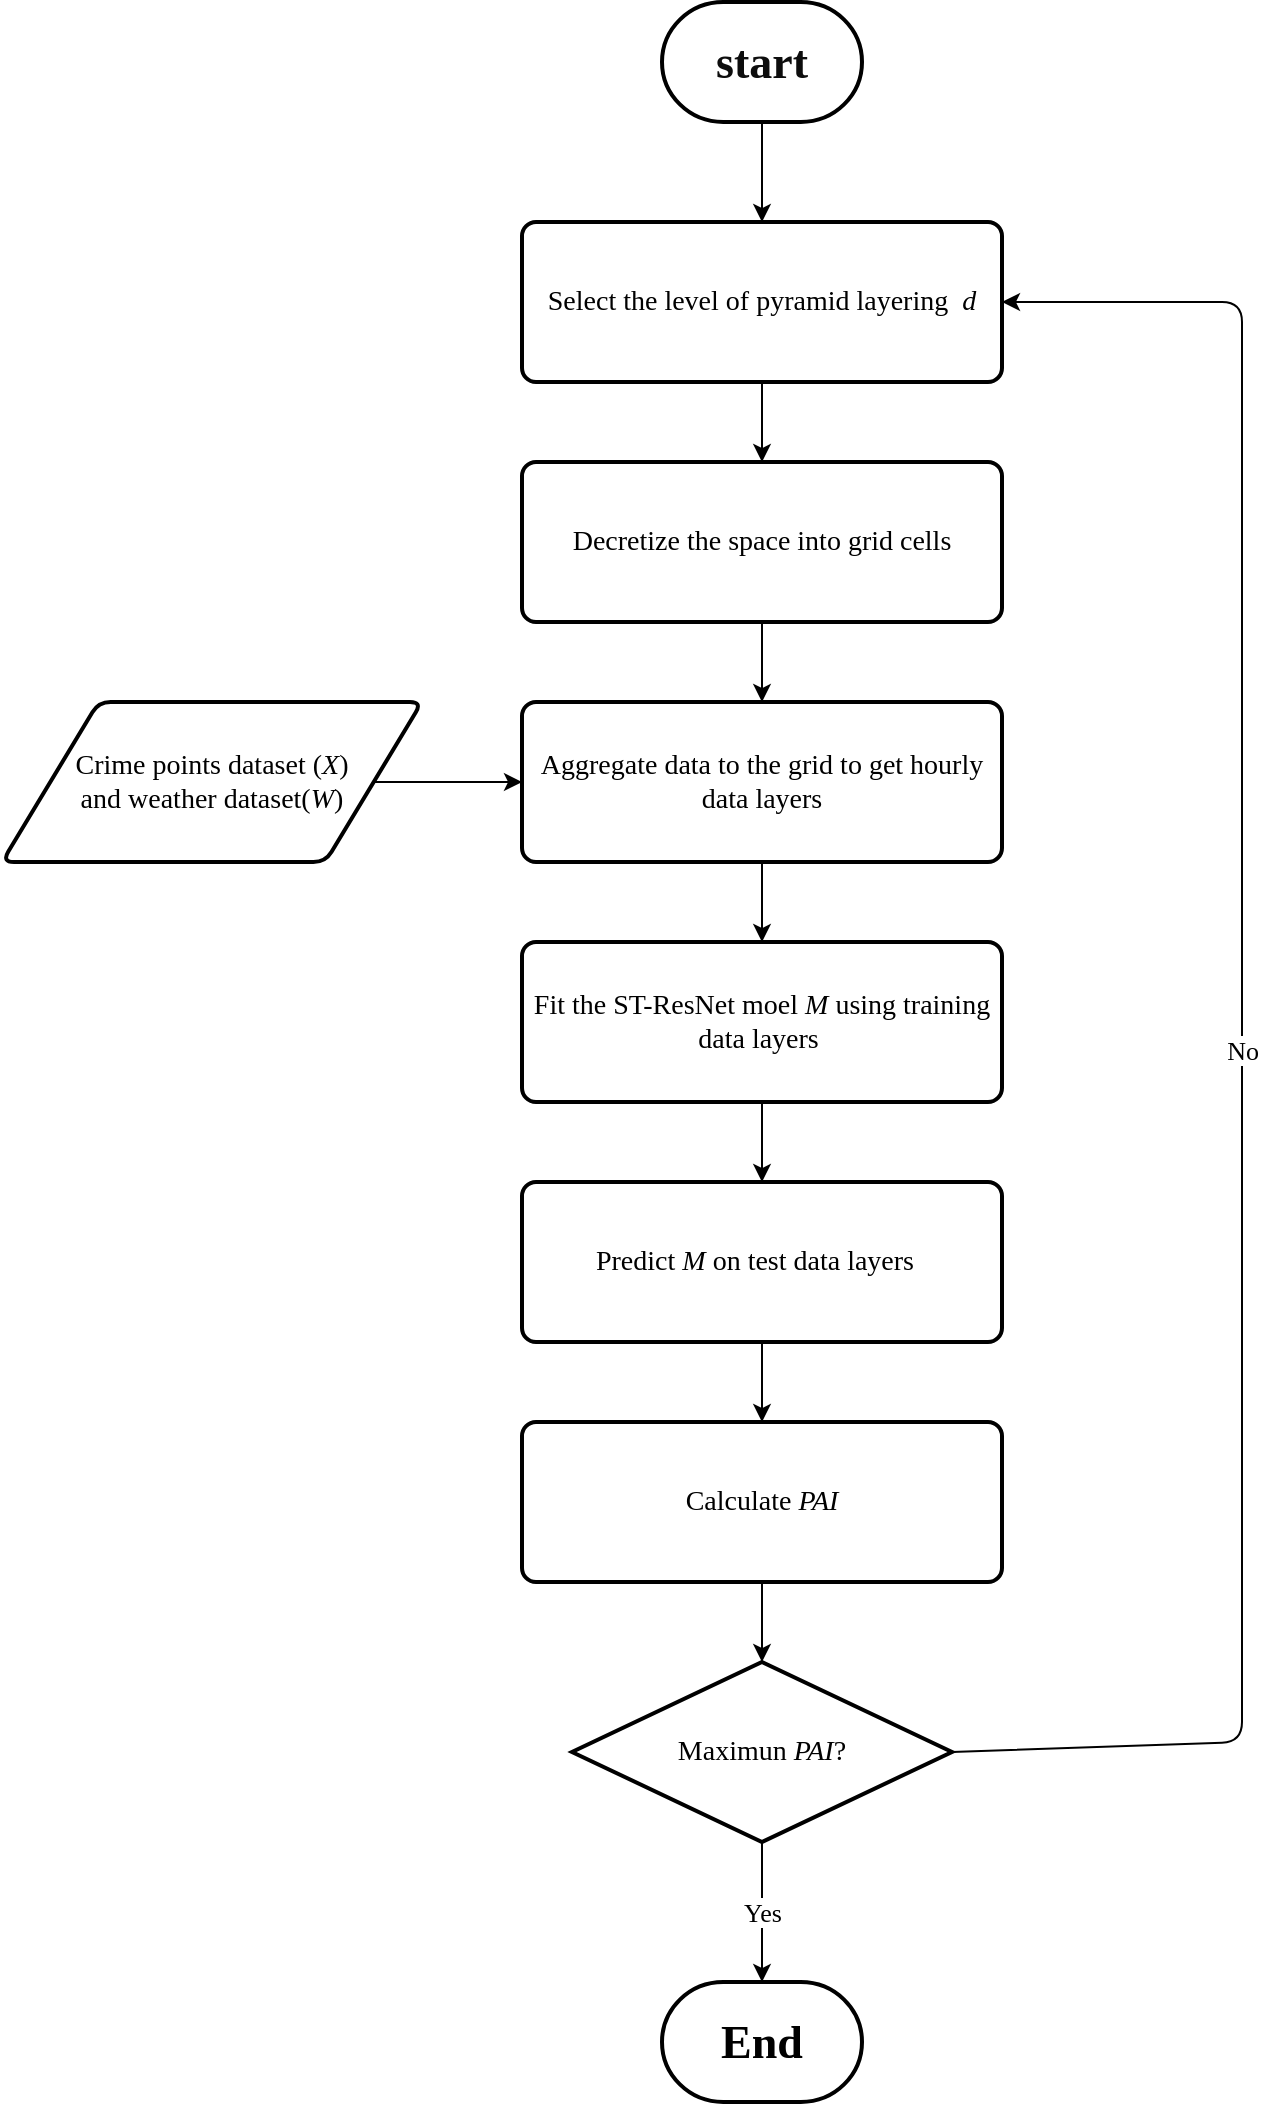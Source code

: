 <mxfile version="14.4.9" type="github">
  <diagram id="C5RBs43oDa-KdzZeNtuy" name="Page-1">
    <mxGraphModel dx="1975" dy="635" grid="1" gridSize="10" guides="1" tooltips="1" connect="1" arrows="1" fold="1" page="1" pageScale="1" pageWidth="827" pageHeight="1169" math="0" shadow="0">
      <root>
        <mxCell id="WIyWlLk6GJQsqaUBKTNV-0" />
        <mxCell id="WIyWlLk6GJQsqaUBKTNV-1" parent="WIyWlLk6GJQsqaUBKTNV-0" />
        <mxCell id="hjN7Fwfowrnle01kFaeb-0" value="start" style="strokeWidth=2;html=1;shape=mxgraph.flowchart.terminator;whiteSpace=wrap;fontSize=23;labelBackgroundColor=none;fontColor=#0D0D0D;fontFamily=Times New Roman;fontStyle=1" vertex="1" parent="WIyWlLk6GJQsqaUBKTNV-1">
          <mxGeometry x="190" y="90" width="100" height="60" as="geometry" />
        </mxCell>
        <mxCell id="hjN7Fwfowrnle01kFaeb-1" value="&lt;font style=&quot;font-size: 14px;&quot;&gt;Select the level of pyramid layering&amp;nbsp; &lt;i style=&quot;font-size: 14px;&quot;&gt;d&lt;/i&gt;&lt;/font&gt;" style="rounded=1;whiteSpace=wrap;html=1;absoluteArcSize=1;arcSize=14;strokeWidth=2;fontFamily=Times New Roman;fontSize=14;" vertex="1" parent="WIyWlLk6GJQsqaUBKTNV-1">
          <mxGeometry x="120" y="200" width="240" height="80" as="geometry" />
        </mxCell>
        <mxCell id="hjN7Fwfowrnle01kFaeb-10" style="edgeStyle=orthogonalEdgeStyle;rounded=0;orthogonalLoop=1;jettySize=auto;html=1;exitX=1;exitY=0.5;exitDx=0;exitDy=0;entryX=0;entryY=0.5;entryDx=0;entryDy=0;fontSize=12;fontFamily=Times New Roman;" edge="1" parent="WIyWlLk6GJQsqaUBKTNV-1" source="hjN7Fwfowrnle01kFaeb-2" target="hjN7Fwfowrnle01kFaeb-4">
          <mxGeometry relative="1" as="geometry" />
        </mxCell>
        <mxCell id="hjN7Fwfowrnle01kFaeb-2" value="Crime points dataset (&lt;i style=&quot;font-size: 14px;&quot;&gt;X&lt;/i&gt;)&lt;br style=&quot;font-size: 14px;&quot;&gt;and weather dataset(&lt;i style=&quot;font-size: 14px;&quot;&gt;W&lt;/i&gt;)" style="shape=parallelogram;html=1;strokeWidth=2;perimeter=parallelogramPerimeter;whiteSpace=wrap;rounded=1;arcSize=12;size=0.23;fontSize=14;fontFamily=Times New Roman;" vertex="1" parent="WIyWlLk6GJQsqaUBKTNV-1">
          <mxGeometry x="-140" y="440" width="210" height="80" as="geometry" />
        </mxCell>
        <mxCell id="hjN7Fwfowrnle01kFaeb-3" value="Decretize the space into grid cells" style="rounded=1;whiteSpace=wrap;html=1;absoluteArcSize=1;arcSize=14;strokeWidth=2;fontSize=14;fontFamily=Times New Roman;" vertex="1" parent="WIyWlLk6GJQsqaUBKTNV-1">
          <mxGeometry x="120" y="320" width="240" height="80" as="geometry" />
        </mxCell>
        <mxCell id="hjN7Fwfowrnle01kFaeb-4" value="Aggregate data to the grid to get hourly data layers" style="rounded=1;whiteSpace=wrap;html=1;absoluteArcSize=1;arcSize=14;strokeWidth=2;fontSize=14;fontFamily=Times New Roman;" vertex="1" parent="WIyWlLk6GJQsqaUBKTNV-1">
          <mxGeometry x="120" y="440" width="240" height="80" as="geometry" />
        </mxCell>
        <mxCell id="hjN7Fwfowrnle01kFaeb-5" value="Fit the ST-ResNet moel &lt;i style=&quot;font-size: 14px;&quot;&gt;M&lt;/i&gt; using training data layers&amp;nbsp;" style="rounded=1;whiteSpace=wrap;html=1;absoluteArcSize=1;arcSize=14;strokeWidth=2;fontSize=14;fontFamily=Times New Roman;" vertex="1" parent="WIyWlLk6GJQsqaUBKTNV-1">
          <mxGeometry x="120" y="560" width="240" height="80" as="geometry" />
        </mxCell>
        <mxCell id="hjN7Fwfowrnle01kFaeb-6" value="Predict &lt;i style=&quot;font-size: 14px;&quot;&gt;M&lt;/i&gt; on test data layers&amp;nbsp;&amp;nbsp;" style="rounded=1;whiteSpace=wrap;html=1;absoluteArcSize=1;arcSize=14;strokeWidth=2;fontSize=14;fontFamily=Times New Roman;" vertex="1" parent="WIyWlLk6GJQsqaUBKTNV-1">
          <mxGeometry x="120" y="680" width="240" height="80" as="geometry" />
        </mxCell>
        <mxCell id="hjN7Fwfowrnle01kFaeb-7" value="Calculate &lt;i style=&quot;font-size: 14px;&quot;&gt;PAI&lt;/i&gt;" style="rounded=1;whiteSpace=wrap;html=1;absoluteArcSize=1;arcSize=14;strokeWidth=2;fontSize=14;fontFamily=Times New Roman;" vertex="1" parent="WIyWlLk6GJQsqaUBKTNV-1">
          <mxGeometry x="120" y="800" width="240" height="80" as="geometry" />
        </mxCell>
        <mxCell id="hjN7Fwfowrnle01kFaeb-11" value="" style="endArrow=classic;html=1;fontSize=12;exitX=0.5;exitY=1;exitDx=0;exitDy=0;exitPerimeter=0;entryX=0.5;entryY=0;entryDx=0;entryDy=0;fontFamily=Times New Roman;" edge="1" parent="WIyWlLk6GJQsqaUBKTNV-1" source="hjN7Fwfowrnle01kFaeb-0" target="hjN7Fwfowrnle01kFaeb-1">
          <mxGeometry width="50" height="50" relative="1" as="geometry">
            <mxPoint x="160" y="420" as="sourcePoint" />
            <mxPoint x="210" y="370" as="targetPoint" />
          </mxGeometry>
        </mxCell>
        <mxCell id="hjN7Fwfowrnle01kFaeb-12" value="" style="endArrow=classic;html=1;fontSize=12;exitX=0.5;exitY=1;exitDx=0;exitDy=0;entryX=0.5;entryY=0;entryDx=0;entryDy=0;fontFamily=Times New Roman;" edge="1" parent="WIyWlLk6GJQsqaUBKTNV-1" source="hjN7Fwfowrnle01kFaeb-1" target="hjN7Fwfowrnle01kFaeb-3">
          <mxGeometry width="50" height="50" relative="1" as="geometry">
            <mxPoint x="160" y="420" as="sourcePoint" />
            <mxPoint x="210" y="370" as="targetPoint" />
          </mxGeometry>
        </mxCell>
        <mxCell id="hjN7Fwfowrnle01kFaeb-13" value="" style="endArrow=classic;html=1;fontSize=12;exitX=0.5;exitY=1;exitDx=0;exitDy=0;entryX=0.5;entryY=0;entryDx=0;entryDy=0;fontFamily=Times New Roman;" edge="1" parent="WIyWlLk6GJQsqaUBKTNV-1" source="hjN7Fwfowrnle01kFaeb-3" target="hjN7Fwfowrnle01kFaeb-4">
          <mxGeometry width="50" height="50" relative="1" as="geometry">
            <mxPoint x="160" y="500" as="sourcePoint" />
            <mxPoint x="210" y="450" as="targetPoint" />
          </mxGeometry>
        </mxCell>
        <mxCell id="hjN7Fwfowrnle01kFaeb-14" value="" style="endArrow=classic;html=1;fontSize=12;entryX=0.5;entryY=0;entryDx=0;entryDy=0;exitX=0.5;exitY=1;exitDx=0;exitDy=0;fontFamily=Times New Roman;" edge="1" parent="WIyWlLk6GJQsqaUBKTNV-1" source="hjN7Fwfowrnle01kFaeb-4" target="hjN7Fwfowrnle01kFaeb-5">
          <mxGeometry width="50" height="50" relative="1" as="geometry">
            <mxPoint x="230" y="560" as="sourcePoint" />
            <mxPoint x="210" y="530" as="targetPoint" />
          </mxGeometry>
        </mxCell>
        <mxCell id="hjN7Fwfowrnle01kFaeb-15" value="" style="endArrow=classic;html=1;fontSize=12;entryX=0.5;entryY=0;entryDx=0;entryDy=0;exitX=0.5;exitY=1;exitDx=0;exitDy=0;fontFamily=Times New Roman;" edge="1" parent="WIyWlLk6GJQsqaUBKTNV-1" source="hjN7Fwfowrnle01kFaeb-5" target="hjN7Fwfowrnle01kFaeb-6">
          <mxGeometry width="50" height="50" relative="1" as="geometry">
            <mxPoint x="220" y="690" as="sourcePoint" />
            <mxPoint x="210" y="700" as="targetPoint" />
          </mxGeometry>
        </mxCell>
        <mxCell id="hjN7Fwfowrnle01kFaeb-16" value="" style="endArrow=classic;html=1;fontSize=12;exitX=0.5;exitY=1;exitDx=0;exitDy=0;entryX=0.5;entryY=0;entryDx=0;entryDy=0;fontFamily=Times New Roman;" edge="1" parent="WIyWlLk6GJQsqaUBKTNV-1" source="hjN7Fwfowrnle01kFaeb-6" target="hjN7Fwfowrnle01kFaeb-7">
          <mxGeometry width="50" height="50" relative="1" as="geometry">
            <mxPoint x="160" y="830" as="sourcePoint" />
            <mxPoint x="210" y="780" as="targetPoint" />
          </mxGeometry>
        </mxCell>
        <mxCell id="hjN7Fwfowrnle01kFaeb-18" value="Maximun &lt;i style=&quot;font-size: 14px;&quot;&gt;PAI&lt;/i&gt;?" style="strokeWidth=2;html=1;shape=mxgraph.flowchart.decision;whiteSpace=wrap;fontSize=14;fontFamily=Times New Roman;" vertex="1" parent="WIyWlLk6GJQsqaUBKTNV-1">
          <mxGeometry x="145" y="920" width="190" height="90" as="geometry" />
        </mxCell>
        <mxCell id="hjN7Fwfowrnle01kFaeb-19" value="" style="endArrow=classic;html=1;fontSize=12;exitX=0.5;exitY=1;exitDx=0;exitDy=0;entryX=0.5;entryY=0;entryDx=0;entryDy=0;entryPerimeter=0;fontFamily=Times New Roman;" edge="1" parent="WIyWlLk6GJQsqaUBKTNV-1" source="hjN7Fwfowrnle01kFaeb-7" target="hjN7Fwfowrnle01kFaeb-18">
          <mxGeometry width="50" height="50" relative="1" as="geometry">
            <mxPoint x="160" y="1000" as="sourcePoint" />
            <mxPoint x="210" y="950" as="targetPoint" />
          </mxGeometry>
        </mxCell>
        <mxCell id="hjN7Fwfowrnle01kFaeb-20" value="" style="endArrow=classic;html=1;fontSize=12;exitX=0.5;exitY=1;exitDx=0;exitDy=0;exitPerimeter=0;entryX=0.5;entryY=0;entryDx=0;entryDy=0;entryPerimeter=0;fontFamily=Times New Roman;" edge="1" parent="WIyWlLk6GJQsqaUBKTNV-1" source="hjN7Fwfowrnle01kFaeb-18" target="hjN7Fwfowrnle01kFaeb-26">
          <mxGeometry relative="1" as="geometry">
            <mxPoint x="110" y="980" as="sourcePoint" />
            <mxPoint x="240" y="1070" as="targetPoint" />
          </mxGeometry>
        </mxCell>
        <mxCell id="hjN7Fwfowrnle01kFaeb-21" value="Yes" style="edgeLabel;resizable=0;html=1;align=center;verticalAlign=middle;fontFamily=Times New Roman;fontSize=13;" connectable="0" vertex="1" parent="hjN7Fwfowrnle01kFaeb-20">
          <mxGeometry relative="1" as="geometry" />
        </mxCell>
        <mxCell id="hjN7Fwfowrnle01kFaeb-23" value="" style="endArrow=classic;html=1;fontSize=12;exitX=1;exitY=0.5;exitDx=0;exitDy=0;exitPerimeter=0;entryX=1;entryY=0.5;entryDx=0;entryDy=0;fontFamily=Times New Roman;" edge="1" parent="WIyWlLk6GJQsqaUBKTNV-1" source="hjN7Fwfowrnle01kFaeb-18" target="hjN7Fwfowrnle01kFaeb-1">
          <mxGeometry relative="1" as="geometry">
            <mxPoint x="270" y="890" as="sourcePoint" />
            <mxPoint x="490" y="200" as="targetPoint" />
            <Array as="points">
              <mxPoint x="480" y="960" />
              <mxPoint x="480" y="240" />
            </Array>
          </mxGeometry>
        </mxCell>
        <mxCell id="hjN7Fwfowrnle01kFaeb-24" value="No" style="edgeLabel;resizable=0;html=1;align=center;verticalAlign=middle;fontFamily=Times New Roman;fontSize=13;" connectable="0" vertex="1" parent="hjN7Fwfowrnle01kFaeb-23">
          <mxGeometry relative="1" as="geometry">
            <mxPoint y="1" as="offset" />
          </mxGeometry>
        </mxCell>
        <mxCell id="hjN7Fwfowrnle01kFaeb-26" value="End" style="strokeWidth=2;html=1;shape=mxgraph.flowchart.terminator;whiteSpace=wrap;fontSize=23;fontFamily=Times New Roman;fontStyle=1" vertex="1" parent="WIyWlLk6GJQsqaUBKTNV-1">
          <mxGeometry x="190" y="1080" width="100" height="60" as="geometry" />
        </mxCell>
      </root>
    </mxGraphModel>
  </diagram>
</mxfile>
